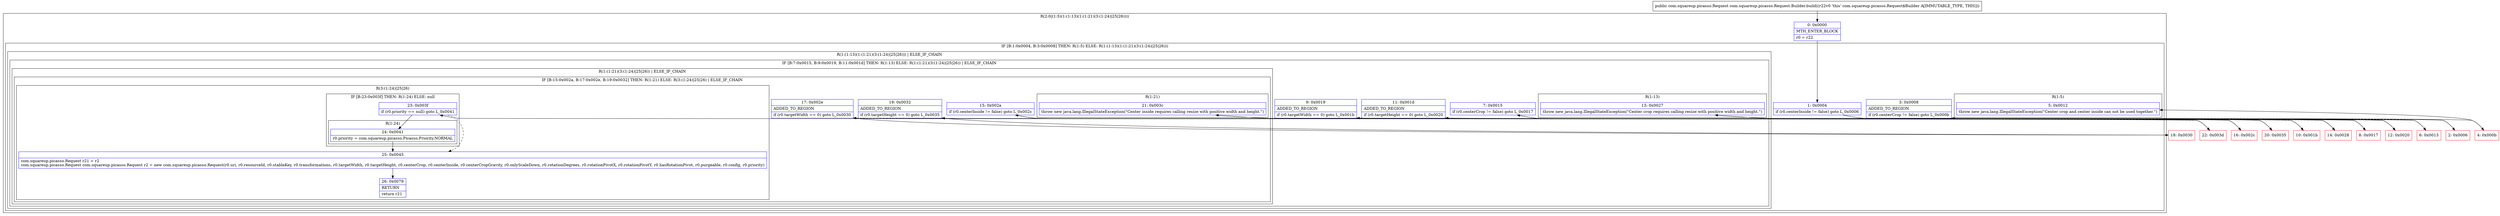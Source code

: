 digraph "CFG forcom.squareup.picasso.Request.Builder.build()Lcom\/squareup\/picasso\/Request;" {
subgraph cluster_Region_336276349 {
label = "R(2:0|(1:5)(1:(1:13)(1:(1:21)(3:(1:24)|25|26))))";
node [shape=record,color=blue];
Node_0 [shape=record,label="{0\:\ 0x0000|MTH_ENTER_BLOCK\l|r0 = r22\l}"];
subgraph cluster_IfRegion_1256240571 {
label = "IF [B:1:0x0004, B:3:0x0008] THEN: R(1:5) ELSE: R(1:(1:13)(1:(1:21)(3:(1:24)|25|26)))";
node [shape=record,color=blue];
Node_1 [shape=record,label="{1\:\ 0x0004|if (r0.centerInside != false) goto L_0x0006\l}"];
Node_3 [shape=record,label="{3\:\ 0x0008|ADDED_TO_REGION\l|if (r0.centerCrop != false) goto L_0x000b\l}"];
subgraph cluster_Region_429292567 {
label = "R(1:5)";
node [shape=record,color=blue];
Node_5 [shape=record,label="{5\:\ 0x0012|throw new java.lang.IllegalStateException(\"Center crop and center inside can not be used together.\")\l}"];
}
subgraph cluster_Region_1529544603 {
label = "R(1:(1:13)(1:(1:21)(3:(1:24)|25|26))) | ELSE_IF_CHAIN\l";
node [shape=record,color=blue];
subgraph cluster_IfRegion_381118272 {
label = "IF [B:7:0x0015, B:9:0x0019, B:11:0x001d] THEN: R(1:13) ELSE: R(1:(1:21)(3:(1:24)|25|26)) | ELSE_IF_CHAIN\l";
node [shape=record,color=blue];
Node_7 [shape=record,label="{7\:\ 0x0015|if (r0.centerCrop != false) goto L_0x0017\l}"];
Node_9 [shape=record,label="{9\:\ 0x0019|ADDED_TO_REGION\l|if (r0.targetWidth == 0) goto L_0x001b\l}"];
Node_11 [shape=record,label="{11\:\ 0x001d|ADDED_TO_REGION\l|if (r0.targetHeight == 0) goto L_0x0020\l}"];
subgraph cluster_Region_1496667456 {
label = "R(1:13)";
node [shape=record,color=blue];
Node_13 [shape=record,label="{13\:\ 0x0027|throw new java.lang.IllegalStateException(\"Center crop requires calling resize with positive width and height.\")\l}"];
}
subgraph cluster_Region_1936321717 {
label = "R(1:(1:21)(3:(1:24)|25|26)) | ELSE_IF_CHAIN\l";
node [shape=record,color=blue];
subgraph cluster_IfRegion_2142442340 {
label = "IF [B:15:0x002a, B:17:0x002e, B:19:0x0032] THEN: R(1:21) ELSE: R(3:(1:24)|25|26) | ELSE_IF_CHAIN\l";
node [shape=record,color=blue];
Node_15 [shape=record,label="{15\:\ 0x002a|if (r0.centerInside != false) goto L_0x002c\l}"];
Node_17 [shape=record,label="{17\:\ 0x002e|ADDED_TO_REGION\l|if (r0.targetWidth == 0) goto L_0x0030\l}"];
Node_19 [shape=record,label="{19\:\ 0x0032|ADDED_TO_REGION\l|if (r0.targetHeight == 0) goto L_0x0035\l}"];
subgraph cluster_Region_1377040053 {
label = "R(1:21)";
node [shape=record,color=blue];
Node_21 [shape=record,label="{21\:\ 0x003c|throw new java.lang.IllegalStateException(\"Center inside requires calling resize with positive width and height.\")\l}"];
}
subgraph cluster_Region_1081632397 {
label = "R(3:(1:24)|25|26)";
node [shape=record,color=blue];
subgraph cluster_IfRegion_561985250 {
label = "IF [B:23:0x003f] THEN: R(1:24) ELSE: null";
node [shape=record,color=blue];
Node_23 [shape=record,label="{23\:\ 0x003f|if (r0.priority == null) goto L_0x0041\l}"];
subgraph cluster_Region_491743804 {
label = "R(1:24)";
node [shape=record,color=blue];
Node_24 [shape=record,label="{24\:\ 0x0041|r0.priority = com.squareup.picasso.Picasso.Priority.NORMAL\l}"];
}
}
Node_25 [shape=record,label="{25\:\ 0x0045|com.squareup.picasso.Request r21 = r2\lcom.squareup.picasso.Request com.squareup.picasso.Request r2 = new com.squareup.picasso.Request(r0.uri, r0.resourceId, r0.stableKey, r0.transformations, r0.targetWidth, r0.targetHeight, r0.centerCrop, r0.centerInside, r0.centerCropGravity, r0.onlyScaleDown, r0.rotationDegrees, r0.rotationPivotX, r0.rotationPivotY, r0.hasRotationPivot, r0.purgeable, r0.config, r0.priority)\l}"];
Node_26 [shape=record,label="{26\:\ 0x0079|RETURN\l|return r21\l}"];
}
}
}
}
}
}
}
Node_2 [shape=record,color=red,label="{2\:\ 0x0006}"];
Node_4 [shape=record,color=red,label="{4\:\ 0x000b}"];
Node_6 [shape=record,color=red,label="{6\:\ 0x0013}"];
Node_8 [shape=record,color=red,label="{8\:\ 0x0017}"];
Node_10 [shape=record,color=red,label="{10\:\ 0x001b}"];
Node_12 [shape=record,color=red,label="{12\:\ 0x0020}"];
Node_14 [shape=record,color=red,label="{14\:\ 0x0028}"];
Node_16 [shape=record,color=red,label="{16\:\ 0x002c}"];
Node_18 [shape=record,color=red,label="{18\:\ 0x0030}"];
Node_20 [shape=record,color=red,label="{20\:\ 0x0035}"];
Node_22 [shape=record,color=red,label="{22\:\ 0x003d}"];
MethodNode[shape=record,label="{public com.squareup.picasso.Request com.squareup.picasso.Request.Builder.build((r22v0 'this' com.squareup.picasso.Request$Builder A[IMMUTABLE_TYPE, THIS])) }"];
MethodNode -> Node_0;
Node_0 -> Node_1;
Node_1 -> Node_2;
Node_1 -> Node_6[style=dashed];
Node_3 -> Node_4;
Node_3 -> Node_6[style=dashed];
Node_7 -> Node_8;
Node_7 -> Node_14[style=dashed];
Node_9 -> Node_10;
Node_9 -> Node_14[style=dashed];
Node_11 -> Node_12;
Node_11 -> Node_14[style=dashed];
Node_15 -> Node_16;
Node_15 -> Node_22[style=dashed];
Node_17 -> Node_18;
Node_17 -> Node_22[style=dashed];
Node_19 -> Node_20;
Node_19 -> Node_22[style=dashed];
Node_23 -> Node_24;
Node_23 -> Node_25[style=dashed];
Node_24 -> Node_25;
Node_25 -> Node_26;
Node_2 -> Node_3;
Node_4 -> Node_5;
Node_6 -> Node_7;
Node_8 -> Node_9;
Node_10 -> Node_11;
Node_12 -> Node_13;
Node_14 -> Node_15;
Node_16 -> Node_17;
Node_18 -> Node_19;
Node_20 -> Node_21;
Node_22 -> Node_23;
}

